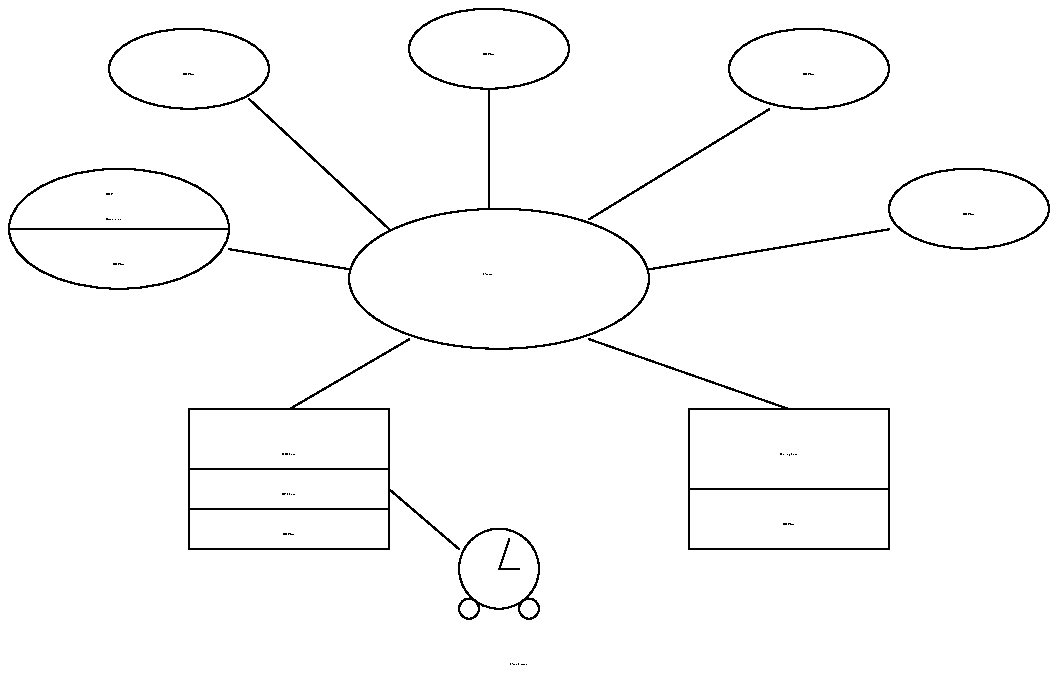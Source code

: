 ...\"
...\"  @OSF_COPYRIGHT@
...\"  COPYRIGHT NOTICE
...\"  Copyright (c) 1990, 1991, 1992, 1993 Open Software Foundation, Inc.
...\"  ALL RIGHTS RESERVED (DCE).  See the file named COPYRIGHT.DCE in the
...\"  src directory for the full copyright text.
...\"
...\"
...\" HISTORY
...\" $Log: 2_config_07.pic,v $
...\" Revision 1.1.2.3  1993/01/29  17:20:45  cjd
...\" 	Embedded copyright notice
...\" 	[1993/01/29  17:04:58  cjd]
...\"
...\" Revision 1.1.2.2  1992/09/01  17:15:03  weir
...\" 	Moved
...\" 	[1992/09/01  17:01:30  weir]
...\" 
...\" Revision 1.1  1992/01/29  15:41:43  damon
...\" 	Initial revision
...\" 
...\" $EndLog$
...\"
...\" (c) Copyright 1991, Open Software Foundation, Inc. ALL RIGHTS RESERVED
.PS
scale = 80
"\fR\s10Administrator\s0\fP"  at 42, 181
"\fR\s10DCE\s0\fP"  at 40, 191
"\fR\s10DCE User\s0\fP"  at 112, 55
"\fR\s10DCE User\s0\fP"  at 312, 59
"\fR\s10DCE User\s0\fP"  at 44, 163
"\fR\s10DCE User\s0\fP"  at 384, 183
"\fR\s10DCE User\s0\fP"  at 320, 239
"\fR\s10DCE User\s0\fP"  at 192, 247
"\fR\s10DCE User\s0\fP"  at 72, 239
ellipse wid 64 ht 32 at 320, 239
line   from 272, 71 \
	to 352, 71 
line   from 72, 63 \
	to 152, 63 
line   from 72, 79 \
	to 152, 79 
"\fR\s10DTS Server\s0\fP"  at 112, 71
"\fR\s10CDS Server\s0\fP"  at 112, 87
"\fR\s10Security Server\s0\fP"  at 312, 87
box  wid 80 ht 56 at 312, 75
box  wid 80 ht 56 at 112, 75
"\fR\s10Network\s0\fP"  at 192, 159
ellipse wid 120 ht 56 at 196, 155
ellipse wid 64 ht 32 at 192, 247
ellipse wid 64 ht 32 at 384, 183
ellipse wid 64 ht 32 at 72, 239
ellipse wid 88 ht 48 at 44, 175
line   from 0, 175 \
	to 88, 175 
line   from 88, 167 \
	to 136, 159 
line   from 96, 227 \
	to 152, 175 
line   from 192, 231 \
	to 192, 183 
line   from 304, 223 \
	to 232, 179 
line   from 352, 175 \
	to 256, 159 
circle radius 16 at 196, 39
circle radius 4 at 184, 23
circle radius 4 at 208, 23
line   from 200, 51 \
	to 196, 39 
line   from 196, 39 \
	to 204, 39 
line   from 152, 71 \
	to 180, 47 
"\fR\s10Time Provider\s0\fP"  at 204, 3
line   from 160, 131 \
	to 112, 103 
line   from 232, 131 \
	to 312, 103 
.PE
